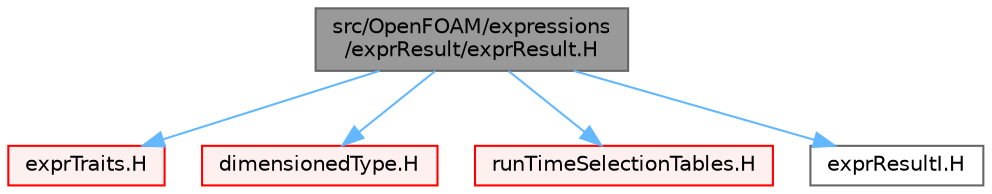 digraph "src/OpenFOAM/expressions/exprResult/exprResult.H"
{
 // LATEX_PDF_SIZE
  bgcolor="transparent";
  edge [fontname=Helvetica,fontsize=10,labelfontname=Helvetica,labelfontsize=10];
  node [fontname=Helvetica,fontsize=10,shape=box,height=0.2,width=0.4];
  Node1 [id="Node000001",label="src/OpenFOAM/expressions\l/exprResult/exprResult.H",height=0.2,width=0.4,color="gray40", fillcolor="grey60", style="filled", fontcolor="black",tooltip=" "];
  Node1 -> Node2 [id="edge1_Node000001_Node000002",color="steelblue1",style="solid",tooltip=" "];
  Node2 [id="Node000002",label="exprTraits.H",height=0.2,width=0.4,color="red", fillcolor="#FFF0F0", style="filled",URL="$exprTraits_8H.html",tooltip=" "];
  Node1 -> Node95 [id="edge2_Node000001_Node000095",color="steelblue1",style="solid",tooltip=" "];
  Node95 [id="Node000095",label="dimensionedType.H",height=0.2,width=0.4,color="red", fillcolor="#FFF0F0", style="filled",URL="$dimensionedType_8H.html",tooltip=" "];
  Node1 -> Node161 [id="edge3_Node000001_Node000161",color="steelblue1",style="solid",tooltip=" "];
  Node161 [id="Node000161",label="runTimeSelectionTables.H",height=0.2,width=0.4,color="red", fillcolor="#FFF0F0", style="filled",URL="$runTimeSelectionTables_8H.html",tooltip="Macros to ease declaration of run-time selection tables."];
  Node1 -> Node205 [id="edge4_Node000001_Node000205",color="steelblue1",style="solid",tooltip=" "];
  Node205 [id="Node000205",label="exprResultI.H",height=0.2,width=0.4,color="grey40", fillcolor="white", style="filled",URL="$exprResultI_8H.html",tooltip=" "];
}
